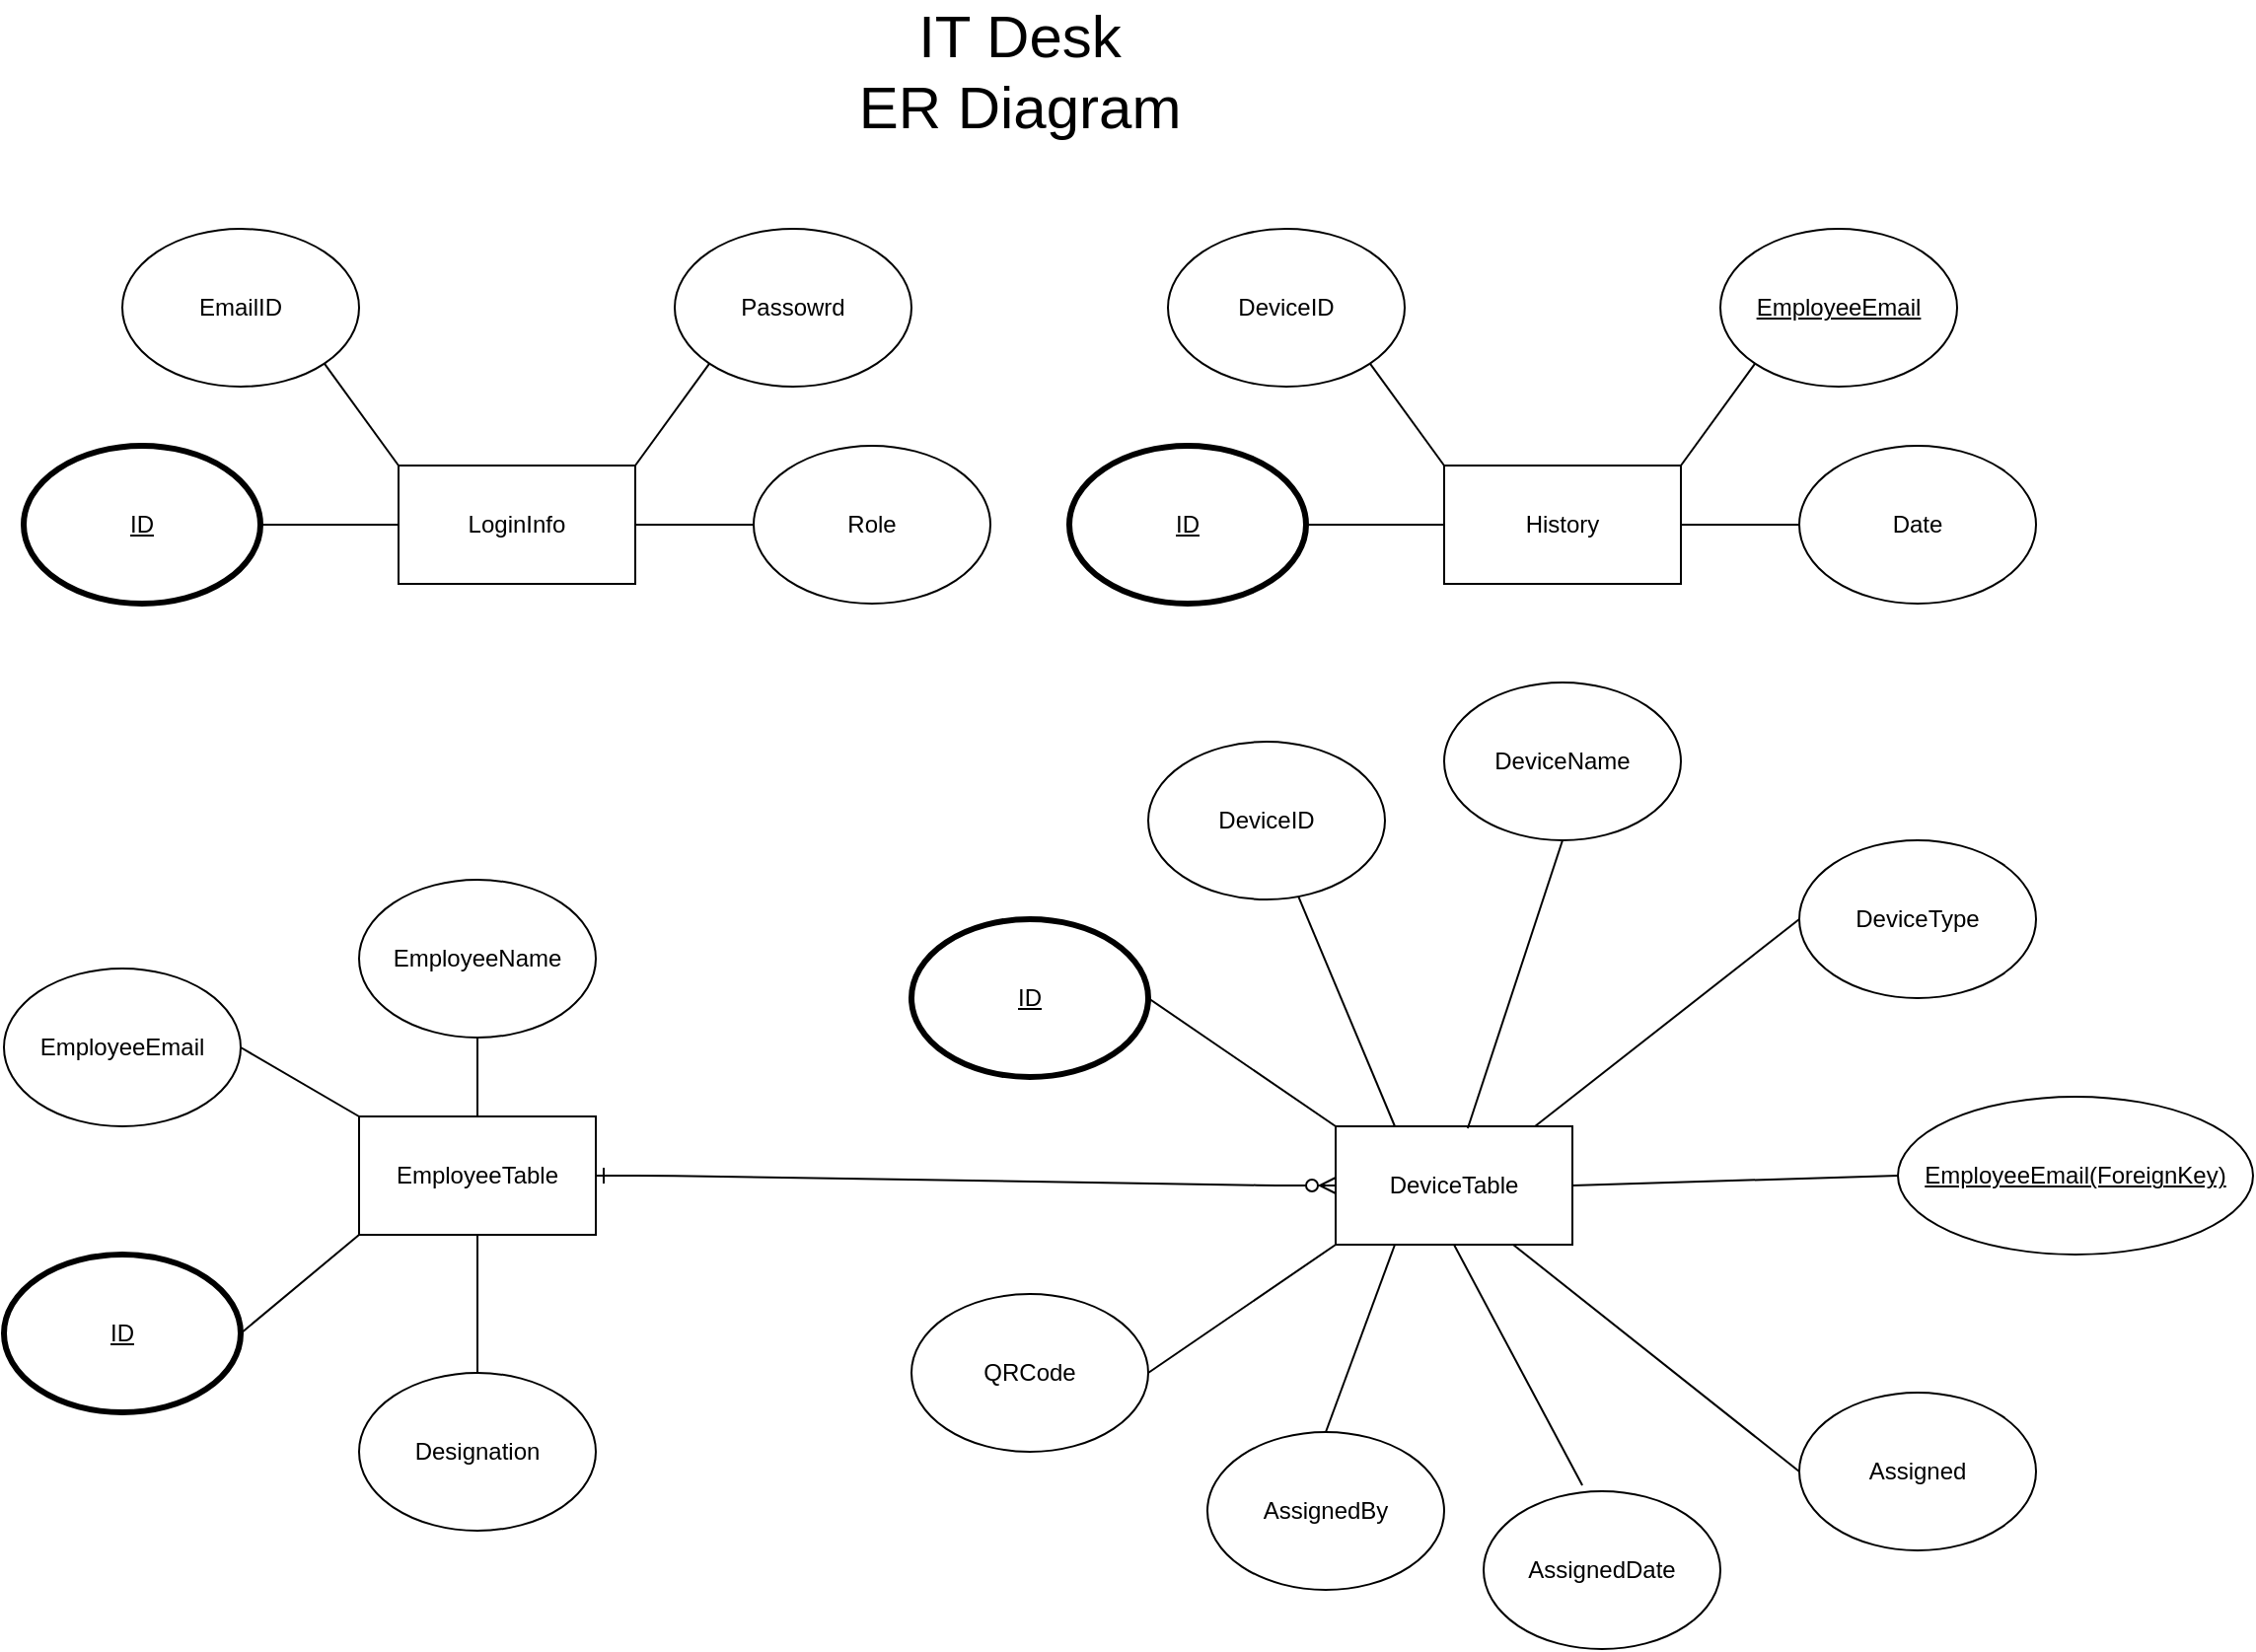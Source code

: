 <mxfile version="14.6.6" type="github">
  <diagram id="zTjlQYOlsilWlxh8Xlqh" name="Page-1">
    <mxGraphModel dx="2272" dy="1894" grid="1" gridSize="10" guides="1" tooltips="1" connect="1" arrows="1" fold="1" page="1" pageScale="1" pageWidth="850" pageHeight="1100" math="0" shadow="0">
      <root>
        <mxCell id="0" />
        <mxCell id="1" parent="0" />
        <mxCell id="93AqYQxgSIACoRyakcor-1" value="EmailID" style="ellipse;whiteSpace=wrap;html=1;strokeWidth=1;" parent="1" vertex="1">
          <mxGeometry x="30" y="30" width="120" height="80" as="geometry" />
        </mxCell>
        <mxCell id="93AqYQxgSIACoRyakcor-2" value="LoginInfo" style="rounded=0;whiteSpace=wrap;html=1;" parent="1" vertex="1">
          <mxGeometry x="170" y="150" width="120" height="60" as="geometry" />
        </mxCell>
        <mxCell id="93AqYQxgSIACoRyakcor-3" value="" style="endArrow=none;html=1;exitX=0;exitY=0;exitDx=0;exitDy=0;entryX=1;entryY=1;entryDx=0;entryDy=0;" parent="1" source="93AqYQxgSIACoRyakcor-2" target="93AqYQxgSIACoRyakcor-1" edge="1">
          <mxGeometry width="50" height="50" relative="1" as="geometry">
            <mxPoint x="380" y="300" as="sourcePoint" />
            <mxPoint x="270" y="180" as="targetPoint" />
          </mxGeometry>
        </mxCell>
        <mxCell id="93AqYQxgSIACoRyakcor-4" value="Passowrd" style="ellipse;whiteSpace=wrap;html=1;" parent="1" vertex="1">
          <mxGeometry x="310" y="30" width="120" height="80" as="geometry" />
        </mxCell>
        <mxCell id="93AqYQxgSIACoRyakcor-5" value="Role" style="ellipse;whiteSpace=wrap;html=1;" parent="1" vertex="1">
          <mxGeometry x="350" y="140" width="120" height="80" as="geometry" />
        </mxCell>
        <mxCell id="93AqYQxgSIACoRyakcor-6" value="" style="endArrow=none;html=1;exitX=1;exitY=0;exitDx=0;exitDy=0;entryX=0;entryY=1;entryDx=0;entryDy=0;" parent="1" source="93AqYQxgSIACoRyakcor-2" target="93AqYQxgSIACoRyakcor-4" edge="1">
          <mxGeometry width="50" height="50" relative="1" as="geometry">
            <mxPoint x="180" y="190" as="sourcePoint" />
            <mxPoint x="126" y="142" as="targetPoint" />
          </mxGeometry>
        </mxCell>
        <mxCell id="93AqYQxgSIACoRyakcor-7" value="" style="endArrow=none;html=1;exitX=1;exitY=0.5;exitDx=0;exitDy=0;entryX=0;entryY=0.5;entryDx=0;entryDy=0;" parent="1" source="93AqYQxgSIACoRyakcor-2" target="93AqYQxgSIACoRyakcor-5" edge="1">
          <mxGeometry width="50" height="50" relative="1" as="geometry">
            <mxPoint x="240" y="160" as="sourcePoint" />
            <mxPoint x="240" y="120" as="targetPoint" />
          </mxGeometry>
        </mxCell>
        <mxCell id="93AqYQxgSIACoRyakcor-8" value="EmployeeEmail" style="ellipse;whiteSpace=wrap;html=1;strokeWidth=1;" parent="1" vertex="1">
          <mxGeometry x="-30" y="405" width="120" height="80" as="geometry" />
        </mxCell>
        <mxCell id="93AqYQxgSIACoRyakcor-9" value="EmployeeTable" style="rounded=0;whiteSpace=wrap;html=1;" parent="1" vertex="1">
          <mxGeometry x="150" y="480" width="120" height="60" as="geometry" />
        </mxCell>
        <mxCell id="93AqYQxgSIACoRyakcor-10" value="" style="endArrow=none;html=1;exitX=0;exitY=0;exitDx=0;exitDy=0;entryX=1;entryY=0.5;entryDx=0;entryDy=0;" parent="1" source="93AqYQxgSIACoRyakcor-9" target="93AqYQxgSIACoRyakcor-8" edge="1">
          <mxGeometry width="50" height="50" relative="1" as="geometry">
            <mxPoint x="360" y="630" as="sourcePoint" />
            <mxPoint x="250" y="510" as="targetPoint" />
          </mxGeometry>
        </mxCell>
        <mxCell id="93AqYQxgSIACoRyakcor-11" value="EmployeeName" style="ellipse;whiteSpace=wrap;html=1;" parent="1" vertex="1">
          <mxGeometry x="150" y="360" width="120" height="80" as="geometry" />
        </mxCell>
        <mxCell id="93AqYQxgSIACoRyakcor-12" value="Designation" style="ellipse;whiteSpace=wrap;html=1;" parent="1" vertex="1">
          <mxGeometry x="150" y="610" width="120" height="80" as="geometry" />
        </mxCell>
        <mxCell id="93AqYQxgSIACoRyakcor-13" value="" style="endArrow=none;html=1;exitX=0.5;exitY=0;exitDx=0;exitDy=0;entryX=0.5;entryY=1;entryDx=0;entryDy=0;" parent="1" source="93AqYQxgSIACoRyakcor-9" target="93AqYQxgSIACoRyakcor-11" edge="1">
          <mxGeometry width="50" height="50" relative="1" as="geometry">
            <mxPoint x="160" y="520" as="sourcePoint" />
            <mxPoint x="106" y="472" as="targetPoint" />
          </mxGeometry>
        </mxCell>
        <mxCell id="93AqYQxgSIACoRyakcor-14" value="" style="endArrow=none;html=1;entryX=0.5;entryY=0;entryDx=0;entryDy=0;" parent="1" target="93AqYQxgSIACoRyakcor-12" edge="1">
          <mxGeometry width="50" height="50" relative="1" as="geometry">
            <mxPoint x="210" y="540" as="sourcePoint" />
            <mxPoint x="220" y="450" as="targetPoint" />
          </mxGeometry>
        </mxCell>
        <mxCell id="93AqYQxgSIACoRyakcor-15" value="DeviceID" style="ellipse;whiteSpace=wrap;html=1;strokeWidth=1;" parent="1" vertex="1">
          <mxGeometry x="550" y="290" width="120" height="80" as="geometry" />
        </mxCell>
        <mxCell id="93AqYQxgSIACoRyakcor-16" value="DeviceTable" style="rounded=0;whiteSpace=wrap;html=1;" parent="1" vertex="1">
          <mxGeometry x="645" y="485" width="120" height="60" as="geometry" />
        </mxCell>
        <mxCell id="93AqYQxgSIACoRyakcor-17" value="" style="endArrow=none;html=1;exitX=0.25;exitY=0;exitDx=0;exitDy=0;" parent="1" source="93AqYQxgSIACoRyakcor-16" target="93AqYQxgSIACoRyakcor-15" edge="1">
          <mxGeometry width="50" height="50" relative="1" as="geometry">
            <mxPoint x="855" y="635" as="sourcePoint" />
            <mxPoint x="745" y="515" as="targetPoint" />
          </mxGeometry>
        </mxCell>
        <mxCell id="93AqYQxgSIACoRyakcor-18" value="DeviceName" style="ellipse;whiteSpace=wrap;html=1;" parent="1" vertex="1">
          <mxGeometry x="700" y="260" width="120" height="80" as="geometry" />
        </mxCell>
        <mxCell id="93AqYQxgSIACoRyakcor-19" value="DeviceType" style="ellipse;whiteSpace=wrap;html=1;" parent="1" vertex="1">
          <mxGeometry x="880" y="340" width="120" height="80" as="geometry" />
        </mxCell>
        <mxCell id="93AqYQxgSIACoRyakcor-20" value="" style="endArrow=none;html=1;entryX=0.5;entryY=1;entryDx=0;entryDy=0;exitX=0.558;exitY=0.017;exitDx=0;exitDy=0;exitPerimeter=0;" parent="1" source="93AqYQxgSIACoRyakcor-16" target="93AqYQxgSIACoRyakcor-18" edge="1">
          <mxGeometry width="50" height="50" relative="1" as="geometry">
            <mxPoint x="720" y="482" as="sourcePoint" />
            <mxPoint x="810" y="380" as="targetPoint" />
          </mxGeometry>
        </mxCell>
        <mxCell id="93AqYQxgSIACoRyakcor-21" value="" style="endArrow=none;html=1;entryX=0;entryY=0.5;entryDx=0;entryDy=0;exitX=0.842;exitY=0;exitDx=0;exitDy=0;exitPerimeter=0;" parent="1" source="93AqYQxgSIACoRyakcor-16" target="93AqYQxgSIACoRyakcor-19" edge="1">
          <mxGeometry width="50" height="50" relative="1" as="geometry">
            <mxPoint x="725" y="475" as="sourcePoint" />
            <mxPoint x="715" y="455" as="targetPoint" />
          </mxGeometry>
        </mxCell>
        <mxCell id="93AqYQxgSIACoRyakcor-22" value="&lt;u&gt;EmployeeEmail(ForeignKey)&lt;/u&gt;" style="ellipse;whiteSpace=wrap;html=1;" parent="1" vertex="1">
          <mxGeometry x="930" y="470" width="180" height="80" as="geometry" />
        </mxCell>
        <mxCell id="93AqYQxgSIACoRyakcor-23" value="Assigned" style="ellipse;whiteSpace=wrap;html=1;" parent="1" vertex="1">
          <mxGeometry x="880" y="620" width="120" height="80" as="geometry" />
        </mxCell>
        <mxCell id="93AqYQxgSIACoRyakcor-24" value="AssignedDate" style="ellipse;whiteSpace=wrap;html=1;" parent="1" vertex="1">
          <mxGeometry x="720" y="670" width="120" height="80" as="geometry" />
        </mxCell>
        <mxCell id="93AqYQxgSIACoRyakcor-25" value="AssignedBy" style="ellipse;whiteSpace=wrap;html=1;" parent="1" vertex="1">
          <mxGeometry x="580" y="640" width="120" height="80" as="geometry" />
        </mxCell>
        <mxCell id="93AqYQxgSIACoRyakcor-26" value="QRCode" style="ellipse;whiteSpace=wrap;html=1;" parent="1" vertex="1">
          <mxGeometry x="430" y="570" width="120" height="80" as="geometry" />
        </mxCell>
        <mxCell id="93AqYQxgSIACoRyakcor-27" value="" style="endArrow=none;html=1;exitX=1;exitY=0.5;exitDx=0;exitDy=0;entryX=0;entryY=0.5;entryDx=0;entryDy=0;" parent="1" source="93AqYQxgSIACoRyakcor-16" target="93AqYQxgSIACoRyakcor-22" edge="1">
          <mxGeometry width="50" height="50" relative="1" as="geometry">
            <mxPoint x="825" y="375" as="sourcePoint" />
            <mxPoint x="875" y="325" as="targetPoint" />
          </mxGeometry>
        </mxCell>
        <mxCell id="93AqYQxgSIACoRyakcor-28" value="" style="endArrow=none;html=1;exitX=0.75;exitY=1;exitDx=0;exitDy=0;entryX=0;entryY=0.5;entryDx=0;entryDy=0;" parent="1" source="93AqYQxgSIACoRyakcor-16" target="93AqYQxgSIACoRyakcor-23" edge="1">
          <mxGeometry width="50" height="50" relative="1" as="geometry">
            <mxPoint x="825" y="375" as="sourcePoint" />
            <mxPoint x="875" y="325" as="targetPoint" />
          </mxGeometry>
        </mxCell>
        <mxCell id="93AqYQxgSIACoRyakcor-29" value="" style="endArrow=none;html=1;exitX=0.5;exitY=1;exitDx=0;exitDy=0;entryX=0.417;entryY=-0.037;entryDx=0;entryDy=0;entryPerimeter=0;" parent="1" source="93AqYQxgSIACoRyakcor-16" target="93AqYQxgSIACoRyakcor-24" edge="1">
          <mxGeometry width="50" height="50" relative="1" as="geometry">
            <mxPoint x="825" y="375" as="sourcePoint" />
            <mxPoint x="875" y="325" as="targetPoint" />
          </mxGeometry>
        </mxCell>
        <mxCell id="93AqYQxgSIACoRyakcor-30" value="" style="endArrow=none;html=1;exitX=0.25;exitY=1;exitDx=0;exitDy=0;entryX=0.5;entryY=0;entryDx=0;entryDy=0;" parent="1" source="93AqYQxgSIACoRyakcor-16" target="93AqYQxgSIACoRyakcor-25" edge="1">
          <mxGeometry width="50" height="50" relative="1" as="geometry">
            <mxPoint x="825" y="375" as="sourcePoint" />
            <mxPoint x="875" y="325" as="targetPoint" />
          </mxGeometry>
        </mxCell>
        <mxCell id="93AqYQxgSIACoRyakcor-31" value="" style="endArrow=none;html=1;exitX=0;exitY=1;exitDx=0;exitDy=0;entryX=1;entryY=0.5;entryDx=0;entryDy=0;" parent="1" source="93AqYQxgSIACoRyakcor-16" target="93AqYQxgSIACoRyakcor-26" edge="1">
          <mxGeometry width="50" height="50" relative="1" as="geometry">
            <mxPoint x="825" y="375" as="sourcePoint" />
            <mxPoint x="875" y="325" as="targetPoint" />
          </mxGeometry>
        </mxCell>
        <mxCell id="ZkA7pwCNV48dStx_yh2e-1" value="" style="edgeStyle=entityRelationEdgeStyle;endArrow=ERzeroToMany;startArrow=ERone;endFill=1;startFill=0;exitX=1;exitY=0.5;exitDx=0;exitDy=0;entryX=0;entryY=0.5;entryDx=0;entryDy=0;" parent="1" source="93AqYQxgSIACoRyakcor-9" target="93AqYQxgSIACoRyakcor-16" edge="1">
          <mxGeometry width="100" height="100" relative="1" as="geometry">
            <mxPoint x="360" y="235" as="sourcePoint" />
            <mxPoint x="730" y="580" as="targetPoint" />
          </mxGeometry>
        </mxCell>
        <mxCell id="ZkA7pwCNV48dStx_yh2e-11" value="&lt;font style=&quot;font-size: 30px&quot;&gt;IT Desk&lt;br&gt;ER Diagram&lt;br&gt;&lt;/font&gt;" style="text;html=1;strokeColor=none;fillColor=none;align=center;verticalAlign=middle;whiteSpace=wrap;rounded=0;" parent="1" vertex="1">
          <mxGeometry x="250" y="-60" width="470" height="20" as="geometry" />
        </mxCell>
        <mxCell id="hUQsxeSYEGS46C2yoitD-1" value="&lt;u&gt;ID&lt;/u&gt;" style="ellipse;whiteSpace=wrap;html=1;strokeWidth=3;" vertex="1" parent="1">
          <mxGeometry x="-30" y="550" width="120" height="80" as="geometry" />
        </mxCell>
        <mxCell id="hUQsxeSYEGS46C2yoitD-2" value="" style="endArrow=none;html=1;entryX=0;entryY=1;entryDx=0;entryDy=0;exitX=1;exitY=0.5;exitDx=0;exitDy=0;" edge="1" parent="1" source="hUQsxeSYEGS46C2yoitD-1" target="93AqYQxgSIACoRyakcor-9">
          <mxGeometry width="50" height="50" relative="1" as="geometry">
            <mxPoint x="90" y="575" as="sourcePoint" />
            <mxPoint x="140" y="520" as="targetPoint" />
          </mxGeometry>
        </mxCell>
        <mxCell id="hUQsxeSYEGS46C2yoitD-4" value="&lt;u&gt;ID&lt;/u&gt;" style="ellipse;whiteSpace=wrap;html=1;strokeWidth=3;" vertex="1" parent="1">
          <mxGeometry x="430" y="380" width="120" height="80" as="geometry" />
        </mxCell>
        <mxCell id="hUQsxeSYEGS46C2yoitD-5" value="" style="endArrow=none;html=1;exitX=1;exitY=0.5;exitDx=0;exitDy=0;entryX=0;entryY=0;entryDx=0;entryDy=0;" edge="1" parent="1" source="hUQsxeSYEGS46C2yoitD-4" target="93AqYQxgSIACoRyakcor-16">
          <mxGeometry width="50" height="50" relative="1" as="geometry">
            <mxPoint x="510" y="480" as="sourcePoint" />
            <mxPoint x="650" y="480" as="targetPoint" />
          </mxGeometry>
        </mxCell>
        <mxCell id="hUQsxeSYEGS46C2yoitD-6" value="&lt;u&gt;ID&lt;/u&gt;" style="ellipse;whiteSpace=wrap;html=1;strokeWidth=3;" vertex="1" parent="1">
          <mxGeometry x="-20" y="140" width="120" height="80" as="geometry" />
        </mxCell>
        <mxCell id="hUQsxeSYEGS46C2yoitD-7" value="" style="endArrow=none;html=1;exitX=0;exitY=0.5;exitDx=0;exitDy=0;entryX=1;entryY=0.5;entryDx=0;entryDy=0;" edge="1" parent="1" source="93AqYQxgSIACoRyakcor-2" target="hUQsxeSYEGS46C2yoitD-6">
          <mxGeometry width="50" height="50" relative="1" as="geometry">
            <mxPoint x="170" y="250" as="sourcePoint" />
            <mxPoint x="116.0" y="202.0" as="targetPoint" />
          </mxGeometry>
        </mxCell>
        <mxCell id="hUQsxeSYEGS46C2yoitD-8" value="DeviceID" style="ellipse;whiteSpace=wrap;html=1;strokeWidth=1;" vertex="1" parent="1">
          <mxGeometry x="560" y="30" width="120" height="80" as="geometry" />
        </mxCell>
        <mxCell id="hUQsxeSYEGS46C2yoitD-9" value="History" style="rounded=0;whiteSpace=wrap;html=1;" vertex="1" parent="1">
          <mxGeometry x="700" y="150" width="120" height="60" as="geometry" />
        </mxCell>
        <mxCell id="hUQsxeSYEGS46C2yoitD-10" value="" style="endArrow=none;html=1;exitX=0;exitY=0;exitDx=0;exitDy=0;entryX=1;entryY=1;entryDx=0;entryDy=0;" edge="1" parent="1" source="hUQsxeSYEGS46C2yoitD-9" target="hUQsxeSYEGS46C2yoitD-8">
          <mxGeometry width="50" height="50" relative="1" as="geometry">
            <mxPoint x="910" y="300" as="sourcePoint" />
            <mxPoint x="800" y="180" as="targetPoint" />
          </mxGeometry>
        </mxCell>
        <mxCell id="hUQsxeSYEGS46C2yoitD-11" value="&lt;u&gt;EmployeeEmail&lt;/u&gt;" style="ellipse;whiteSpace=wrap;html=1;" vertex="1" parent="1">
          <mxGeometry x="840" y="30" width="120" height="80" as="geometry" />
        </mxCell>
        <mxCell id="hUQsxeSYEGS46C2yoitD-12" value="Date" style="ellipse;whiteSpace=wrap;html=1;" vertex="1" parent="1">
          <mxGeometry x="880" y="140" width="120" height="80" as="geometry" />
        </mxCell>
        <mxCell id="hUQsxeSYEGS46C2yoitD-13" value="" style="endArrow=none;html=1;exitX=1;exitY=0;exitDx=0;exitDy=0;entryX=0;entryY=1;entryDx=0;entryDy=0;" edge="1" parent="1" source="hUQsxeSYEGS46C2yoitD-9" target="hUQsxeSYEGS46C2yoitD-11">
          <mxGeometry width="50" height="50" relative="1" as="geometry">
            <mxPoint x="710" y="190" as="sourcePoint" />
            <mxPoint x="656" y="142" as="targetPoint" />
          </mxGeometry>
        </mxCell>
        <mxCell id="hUQsxeSYEGS46C2yoitD-14" value="" style="endArrow=none;html=1;exitX=1;exitY=0.5;exitDx=0;exitDy=0;entryX=0;entryY=0.5;entryDx=0;entryDy=0;" edge="1" parent="1" source="hUQsxeSYEGS46C2yoitD-9" target="hUQsxeSYEGS46C2yoitD-12">
          <mxGeometry width="50" height="50" relative="1" as="geometry">
            <mxPoint x="770" y="160" as="sourcePoint" />
            <mxPoint x="770" y="120" as="targetPoint" />
          </mxGeometry>
        </mxCell>
        <mxCell id="hUQsxeSYEGS46C2yoitD-15" value="&lt;u&gt;ID&lt;/u&gt;" style="ellipse;whiteSpace=wrap;html=1;strokeWidth=3;" vertex="1" parent="1">
          <mxGeometry x="510" y="140" width="120" height="80" as="geometry" />
        </mxCell>
        <mxCell id="hUQsxeSYEGS46C2yoitD-16" value="" style="endArrow=none;html=1;exitX=0;exitY=0.5;exitDx=0;exitDy=0;entryX=1;entryY=0.5;entryDx=0;entryDy=0;" edge="1" parent="1" source="hUQsxeSYEGS46C2yoitD-9" target="hUQsxeSYEGS46C2yoitD-15">
          <mxGeometry width="50" height="50" relative="1" as="geometry">
            <mxPoint x="700" y="250" as="sourcePoint" />
            <mxPoint x="646.0" y="202.0" as="targetPoint" />
          </mxGeometry>
        </mxCell>
      </root>
    </mxGraphModel>
  </diagram>
</mxfile>
